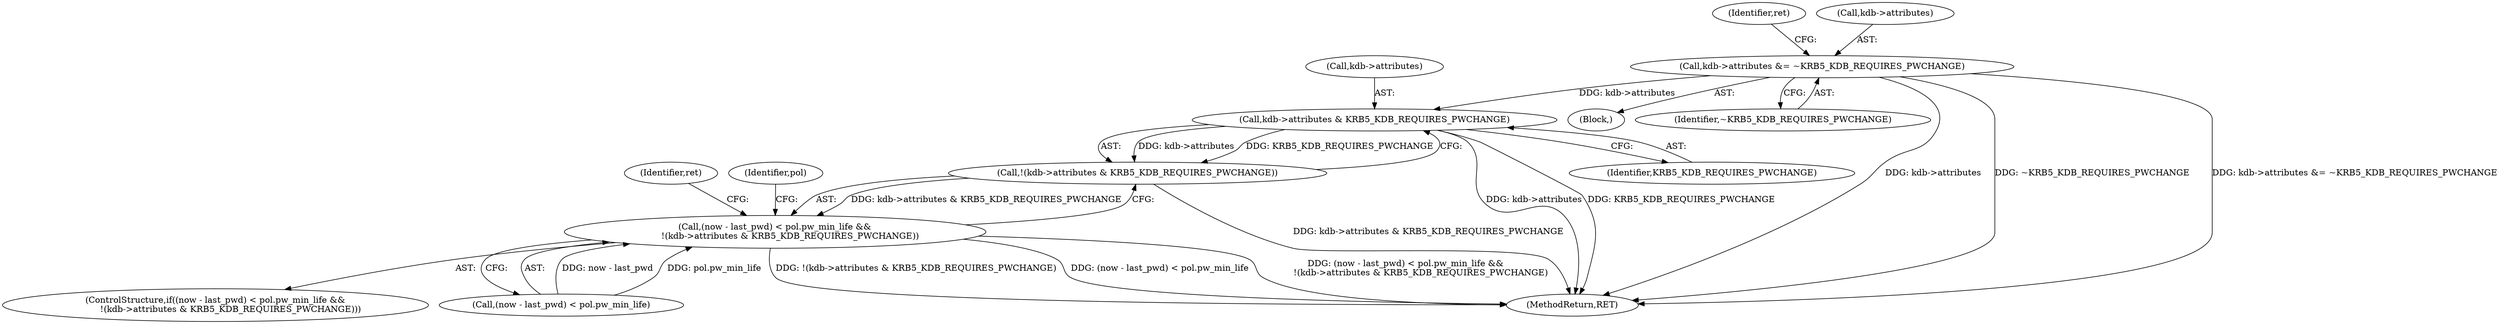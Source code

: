 digraph "0_krb5_af0ed4df4dfae762ab5fb605f5a0c8f59cb4f6ca@pointer" {
"1000235" [label="(Call,kdb->attributes &= ~KRB5_KDB_REQUIRES_PWCHANGE)"];
"1000297" [label="(Call,kdb->attributes & KRB5_KDB_REQUIRES_PWCHANGE)"];
"1000296" [label="(Call,!(kdb->attributes & KRB5_KDB_REQUIRES_PWCHANGE))"];
"1000288" [label="(Call,(now - last_pwd) < pol.pw_min_life &&\n           !(kdb->attributes & KRB5_KDB_REQUIRES_PWCHANGE))"];
"1000304" [label="(Identifier,ret)"];
"1000241" [label="(Identifier,ret)"];
"1000113" [label="(Block,)"];
"1000297" [label="(Call,kdb->attributes & KRB5_KDB_REQUIRES_PWCHANGE)"];
"1000287" [label="(ControlStructure,if((now - last_pwd) < pol.pw_min_life &&\n           !(kdb->attributes & KRB5_KDB_REQUIRES_PWCHANGE)))"];
"1000309" [label="(Identifier,pol)"];
"1000239" [label="(Identifier,~KRB5_KDB_REQUIRES_PWCHANGE)"];
"1000439" [label="(MethodReturn,RET)"];
"1000236" [label="(Call,kdb->attributes)"];
"1000301" [label="(Identifier,KRB5_KDB_REQUIRES_PWCHANGE)"];
"1000289" [label="(Call,(now - last_pwd) < pol.pw_min_life)"];
"1000296" [label="(Call,!(kdb->attributes & KRB5_KDB_REQUIRES_PWCHANGE))"];
"1000288" [label="(Call,(now - last_pwd) < pol.pw_min_life &&\n           !(kdb->attributes & KRB5_KDB_REQUIRES_PWCHANGE))"];
"1000235" [label="(Call,kdb->attributes &= ~KRB5_KDB_REQUIRES_PWCHANGE)"];
"1000298" [label="(Call,kdb->attributes)"];
"1000235" -> "1000113"  [label="AST: "];
"1000235" -> "1000239"  [label="CFG: "];
"1000236" -> "1000235"  [label="AST: "];
"1000239" -> "1000235"  [label="AST: "];
"1000241" -> "1000235"  [label="CFG: "];
"1000235" -> "1000439"  [label="DDG: kdb->attributes"];
"1000235" -> "1000439"  [label="DDG: ~KRB5_KDB_REQUIRES_PWCHANGE"];
"1000235" -> "1000439"  [label="DDG: kdb->attributes &= ~KRB5_KDB_REQUIRES_PWCHANGE"];
"1000235" -> "1000297"  [label="DDG: kdb->attributes"];
"1000297" -> "1000296"  [label="AST: "];
"1000297" -> "1000301"  [label="CFG: "];
"1000298" -> "1000297"  [label="AST: "];
"1000301" -> "1000297"  [label="AST: "];
"1000296" -> "1000297"  [label="CFG: "];
"1000297" -> "1000439"  [label="DDG: kdb->attributes"];
"1000297" -> "1000439"  [label="DDG: KRB5_KDB_REQUIRES_PWCHANGE"];
"1000297" -> "1000296"  [label="DDG: kdb->attributes"];
"1000297" -> "1000296"  [label="DDG: KRB5_KDB_REQUIRES_PWCHANGE"];
"1000296" -> "1000288"  [label="AST: "];
"1000288" -> "1000296"  [label="CFG: "];
"1000296" -> "1000439"  [label="DDG: kdb->attributes & KRB5_KDB_REQUIRES_PWCHANGE"];
"1000296" -> "1000288"  [label="DDG: kdb->attributes & KRB5_KDB_REQUIRES_PWCHANGE"];
"1000288" -> "1000287"  [label="AST: "];
"1000288" -> "1000289"  [label="CFG: "];
"1000289" -> "1000288"  [label="AST: "];
"1000304" -> "1000288"  [label="CFG: "];
"1000309" -> "1000288"  [label="CFG: "];
"1000288" -> "1000439"  [label="DDG: !(kdb->attributes & KRB5_KDB_REQUIRES_PWCHANGE)"];
"1000288" -> "1000439"  [label="DDG: (now - last_pwd) < pol.pw_min_life"];
"1000288" -> "1000439"  [label="DDG: (now - last_pwd) < pol.pw_min_life &&\n           !(kdb->attributes & KRB5_KDB_REQUIRES_PWCHANGE)"];
"1000289" -> "1000288"  [label="DDG: now - last_pwd"];
"1000289" -> "1000288"  [label="DDG: pol.pw_min_life"];
}
